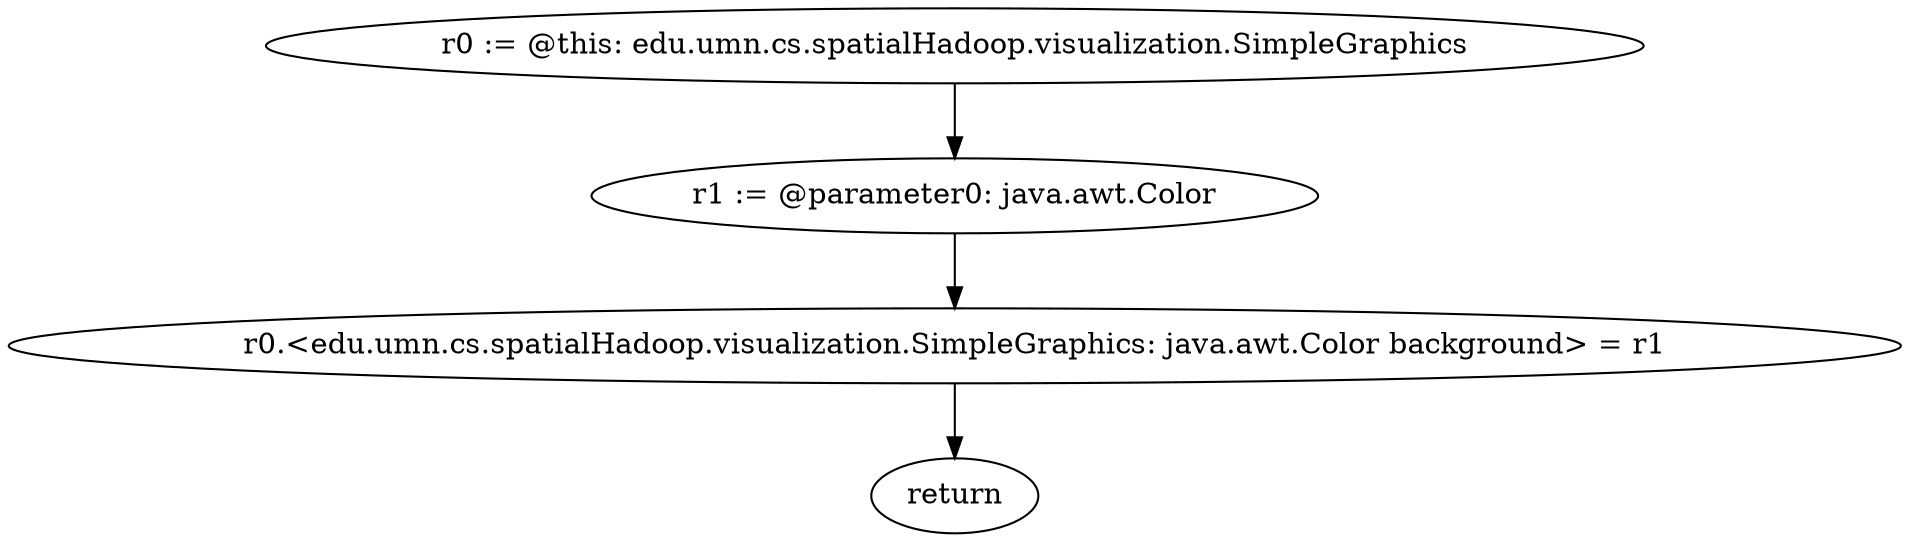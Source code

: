 digraph "unitGraph" {
    "r0 := @this: edu.umn.cs.spatialHadoop.visualization.SimpleGraphics"
    "r1 := @parameter0: java.awt.Color"
    "r0.<edu.umn.cs.spatialHadoop.visualization.SimpleGraphics: java.awt.Color background> = r1"
    "return"
    "r0 := @this: edu.umn.cs.spatialHadoop.visualization.SimpleGraphics"->"r1 := @parameter0: java.awt.Color";
    "r1 := @parameter0: java.awt.Color"->"r0.<edu.umn.cs.spatialHadoop.visualization.SimpleGraphics: java.awt.Color background> = r1";
    "r0.<edu.umn.cs.spatialHadoop.visualization.SimpleGraphics: java.awt.Color background> = r1"->"return";
}
